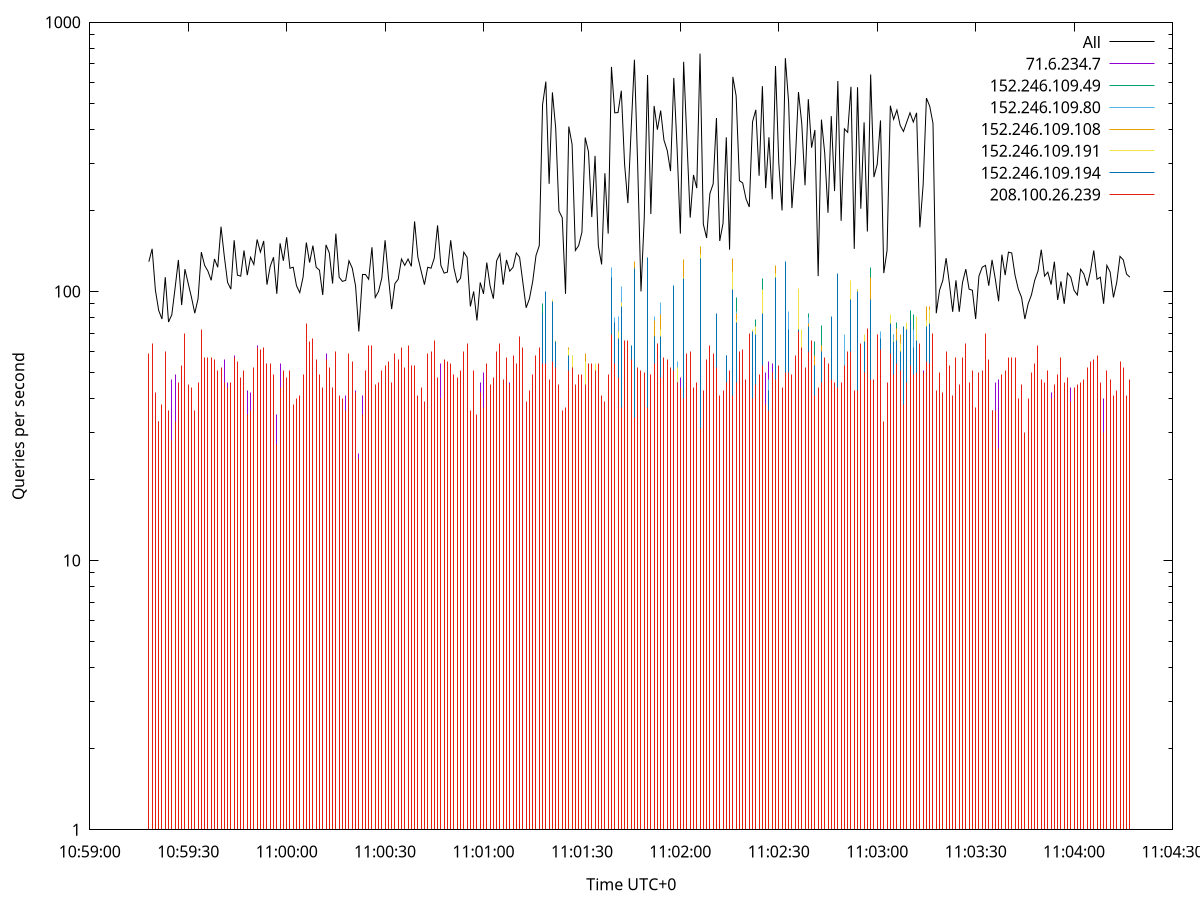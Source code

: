 set terminal pngcairo size 1024,768
set output 'Sun Jan 28 17:54:18 2024.png'
set ylabel 'Queries per second'
set xlabel 'Time UTC+0'
set xdata time
set timefmt "%s"
set log y
plot \
'-' using 1:2 linecolor 0 linetype 2 with lines title 'All', \
'-' using 1:2 linecolor 1 linetype 3 with impulses title "71.6.234.7", \
'-' using 1:2 linecolor 2 linetype 3 with impulses title "152.246.109.49", \
'-' using 1:2 linecolor 3 linetype 3 with impulses title "152.246.109.80", \
'-' using 1:2 linecolor 4 linetype 3 with impulses title "152.246.109.108", \
'-' using 1:2 linecolor 5 linetype 3 with impulses title "152.246.109.191", \
'-' using 1:2 linecolor 6 linetype 3 with impulses title "152.246.109.194", \
'-' using 1:2 linecolor 7 linetype 3 with impulses title "208.100.26.239"
1706439558 129
1706439559 144
1706439560 101
1706439561 85
1706439562 79
1706439563 113
1706439564 77
1706439565 82
1706439566 103
1706439567 131
1706439568 89
1706439569 121
1706439570 107
1706439571 95
1706439572 83
1706439573 94
1706439574 140
1706439575 125
1706439576 119
1706439577 110
1706439578 132
1706439579 123
1706439580 174
1706439581 135
1706439582 108
1706439583 102
1706439584 155
1706439585 115
1706439586 114
1706439587 142
1706439588 115
1706439589 134
1706439590 126
1706439591 156
1706439592 140
1706439593 154
1706439594 106
1706439595 124
1706439596 134
1706439597 98
1706439598 151
1706439599 130
1706439600 159
1706439601 122
1706439602 123
1706439603 105
1706439604 99
1706439605 113
1706439606 152
1706439607 128
1706439608 148
1706439609 123
1706439610 120
1706439611 97
1706439612 149
1706439613 139
1706439614 107
1706439615 164
1706439616 113
1706439617 109
1706439618 110
1706439619 130
1706439620 122
1706439621 105
1706439622 71
1706439623 116
1706439624 116
1706439625 111
1706439626 146
1706439627 95
1706439628 100
1706439629 112
1706439630 155
1706439631 114
1706439632 86
1706439633 107
1706439634 111
1706439635 132
1706439636 125
1706439637 132
1706439638 124
1706439639 182
1706439640 134
1706439641 119
1706439642 106
1706439643 123
1706439644 122
1706439645 133
1706439646 176
1706439647 125
1706439648 117
1706439649 118
1706439650 155
1706439651 122
1706439652 108
1706439653 112
1706439654 140
1706439655 134
1706439656 88
1706439657 100
1706439658 78
1706439659 108
1706439660 98
1706439661 128
1706439662 105
1706439663 94
1706439664 130
1706439665 138
1706439666 106
1706439667 131
1706439668 119
1706439669 123
1706439670 139
1706439671 134
1706439672 108
1706439673 87
1706439674 94
1706439675 109
1706439676 136
1706439677 148
1706439678 494
1706439679 602
1706439680 251
1706439681 549
1706439682 405
1706439683 199
1706439684 188
1706439685 98
1706439686 410
1706439687 352
1706439688 142
1706439689 148
1706439690 166
1706439691 373
1706439692 330
1706439693 189
1706439694 319
1706439695 148
1706439696 126
1706439697 275
1706439698 164
1706439699 683
1706439700 461
1706439701 462
1706439702 557
1706439703 297
1706439704 213
1706439705 400
1706439706 726
1706439707 292
1706439708 100
1706439709 188
1706439710 637
1706439711 194
1706439712 489
1706439713 399
1706439714 470
1706439715 365
1706439716 334
1706439717 280
1706439718 621
1706439719 341
1706439720 164
1706439721 713
1706439722 363
1706439723 188
1706439724 271
1706439725 242
1706439726 765
1706439727 178
1706439728 158
1706439729 231
1706439730 251
1706439731 441
1706439732 154
1706439733 179
1706439734 374
1706439735 143
1706439736 627
1706439737 533
1706439738 258
1706439739 253
1706439740 221
1706439741 206
1706439742 427
1706439743 473
1706439744 269
1706439745 579
1706439746 242
1706439747 374
1706439748 220
1706439749 688
1706439750 300
1706439751 200
1706439752 736
1706439753 504
1706439754 204
1706439755 298
1706439756 551
1706439757 421
1706439758 248
1706439759 518
1706439760 342
1706439761 398
1706439762 114
1706439763 435
1706439764 326
1706439765 196
1706439766 448
1706439767 236
1706439768 605
1706439769 183
1706439770 402
1706439771 390
1706439772 576
1706439773 144
1706439774 574
1706439775 203
1706439776 425
1706439777 167
1706439778 640
1706439779 266
1706439780 297
1706439781 432
1706439782 117
1706439783 142
1706439784 490
1706439785 436
1706439786 472
1706439787 414
1706439788 393
1706439789 426
1706439790 461
1706439791 426
1706439792 461
1706439793 173
1706439794 249
1706439795 523
1706439796 488
1706439797 421
1706439798 83
1706439799 101
1706439800 110
1706439801 133
1706439802 107
1706439803 84
1706439804 110
1706439805 84
1706439806 108
1706439807 121
1706439808 102
1706439809 101
1706439810 79
1706439811 114
1706439812 123
1706439813 125
1706439814 105
1706439815 131
1706439816 111
1706439817 92
1706439818 137
1706439819 115
1706439820 140
1706439821 139
1706439822 115
1706439823 102
1706439824 95
1706439825 79
1706439826 90
1706439827 97
1706439828 110
1706439829 119
1706439830 143
1706439831 114
1706439832 118
1706439833 106
1706439834 129
1706439835 93
1706439836 109
1706439837 90
1706439838 117
1706439839 113
1706439840 101
1706439841 97
1706439842 121
1706439843 116
1706439844 105
1706439845 119
1706439846 142
1706439847 111
1706439848 113
1706439849 90
1706439850 125
1706439851 118
1706439852 95
1706439853 108
1706439854 135
1706439855 131
1706439856 116
1706439857 113

e
1706439558 51
1706439559 41
1706439560 37
1706439561 33
1706439562 16
1706439563 34
1706439564 31
1706439565 47
1706439566 49
1706439567 40
1706439568 23
1706439569 21
1706439570 29
1706439571 32
1706439572 25
1706439573 25
1706439574 35
1706439575 53
1706439576 54
1706439577 39
1706439578 34
1706439579 32
1706439580 46
1706439581 56
1706439582 46
1706439583 42
1706439584 58
1706439585 41
1706439586 37
1706439587 42
1706439588 43
1706439589 42
1706439590 34
1706439591 63
1706439592 49
1706439593 48
1706439594 26
1706439595 15
1706439596 33
1706439597 35
1706439598 54
1706439599 48
1706439600 26
1706439601 32
1706439602 36
1706439603 17
1706439604 22
1706439605 31
1706439606 29
1706439607 34
1706439608 58
1706439609 45
1706439610 21
1706439611 25
1706439612 59
1706439613 45
1706439614 38
1706439615 32
1706439616 22
1706439617 38
1706439618 41
1706439619 42
1706439620 45
1706439621 43
1706439622 25
1706439623 41
1706439624 41
1706439625 35
1706439626 51
1706439627 27
1706439628 30
1706439629 34
1706439630 46
1706439631 31
1706439632 28
1706439633 22
1706439634 29
1706439635 47
1706439636 45
1706439637 49
1706439638 44
1706439639 44
1706439640 25
1706439641 35
1706439642 30
1706439643 39
1706439644 46
1706439645 29
1706439646 38
1706439647 54
1706439648 43
1706439649 35
1706439650 39
1706439651 45
1706439652 43
1706439653 43
1706439654 46
1706439655 48
1706439656 31
1706439657 33
1706439658 28
1706439659 46
1706439660 50
1706439661 30
1706439662 37
1706439663 30
1706439664 45
1706439665 42
1706439666 37
1706439667 44
1706439668 46
1706439669 36
1706439670 47
1706439671 54
1706439672 25
1706439673 27
1706439674 19
1706439675 41
1706439676 48
1706439677 36
1706439678 46
1706439679 42
1706439680 41
1706439681 46
1706439682 35
1706439683 41
1706439684 28
1706439685 33
1706439686 21
1706439687 20
1706439688 18
1706439689 41
1706439690 47
1706439691 45
1706439692 36
1706439693 29
1706439694 38
1706439695 40
1706439696 38
1706439697 29
1706439698 32
1706439699 27
1706439700 35
1706439701 34
1706439702 38
1706439703 41
1706439704 40
1706439705 37
1706439706 52
1706439707 30
1706439708 22
1706439709 36
1706439710 28
1706439711 46
1706439712 41
1706439713 37
1706439714 36
1706439715 46
1706439716 39
1706439717 42
1706439718 44
1706439719 26
1706439720 48
1706439721 37
1706439722 42
1706439723 38
1706439724 38
1706439725 39
1706439726 46
1706439727 35
1706439728 41
1706439729 32
1706439730 36
1706439731 22
1706439732 34
1706439733 36
1706439734 45
1706439735 27
1706439736 17
1706439737 37
1706439738 42
1706439739 54
1706439740 41
1706439741 31
1706439742 48
1706439743 35
1706439744 34
1706439745 43
1706439746 50
1706439747 55
1706439748 54
1706439749 44
1706439750 32
1706439751 32
1706439752 47
1706439753 45
1706439754 36
1706439755 39
1706439756 31
1706439757 39
1706439758 34
1706439759 39
1706439760 21
1706439761 56
1706439762 36
1706439763 57
1706439764 53
1706439765 33
1706439766 26
1706439767 32
1706439768 28
1706439769 27
1706439770 33
1706439771 26
1706439772 27
1706439773 38
1706439774 35
1706439775 27
1706439776 24
1706439777 29
1706439778 34
1706439779 46
1706439780 51
1706439781 42
1706439782 31
1706439783 30
1706439784 51
1706439785 34
1706439786 32
1706439787 21
1706439788 19
1706439789 28
1706439790 25
1706439791 35
1706439792 34
1706439793 63
1706439794 51
1706439795 43
1706439796 25
1706439797 38
1706439798 27
1706439799 22
1706439800 39
1706439801 56
1706439802 38
1706439803 36
1706439804 43
1706439805 30
1706439806 40
1706439807 42
1706439808 44
1706439809 42
1706439810 30
1706439811 33
1706439812 50
1706439813 35
1706439814 34
1706439815 36
1706439816 46
1706439817 47
1706439818 47
1706439819 41
1706439820 44
1706439821 48
1706439822 42
1706439823 35
1706439824 27
1706439825 25
1706439826 35
1706439827 33
1706439828 50
1706439829 40
1706439830 46
1706439831 34
1706439832 33
1706439833 42
1706439834 43
1706439835 31
1706439836 34
1706439837 37
1706439838 34
1706439839 44
1706439840 26
1706439841 31
1706439842 38
1706439843 41
1706439844 41
1706439845 29
1706439846 24
1706439847 36
1706439848 34
1706439849 40
1706439850 44
1706439851 43
1706439852 22
1706439853 30
1706439854 51
1706439855 44
1706439856 34
1706439857 33

e
1706439678 90
1706439679 99
1706439680 29
1706439681 78
1706439682 49
1706439683 16
1706439684 15
1706439685 1
1706439686 53
1706439687 37
1706439688 9
1706439689 5
1706439690 3
1706439691 43
1706439692 41
1706439693 15
1706439694 29
1706439695 8
1706439696 4
1706439697 35
1706439698 9
1706439699 103
1706439700 59
1706439701 68
1706439702 98
1706439703 33
1706439704 17
1706439705 58
1706439706 120
1706439707 32
1706439708 2
1706439709 18
1706439710 105
1706439711 9
1706439712 70
1706439713 46
1706439714 52
1706439715 55
1706439716 48
1706439717 35
1706439718 104
1706439719 47
1706439720 8
1706439721 123
1706439722 50
1706439723 3
1706439724 32
1706439725 30
1706439726 113
1706439727 10
1706439728 5
1706439729 13
1706439730 20
1706439731 70
1706439732 8
1706439733 10
1706439734 48
1706439735 5
1706439736 92
1706439737 95
1706439738 25
1706439739 27
1706439740 29
1706439741 24
1706439742 67
1706439743 79
1706439744 36
1706439745 112
1706439746 25
1706439747 37
1706439748 17
1706439749 110
1706439750 36
1706439751 22
1706439752 121
1706439753 76
1706439754 14
1706439755 30
1706439756 89
1706439757 53
1706439758 25
1706439759 83
1706439760 48
1706439761 65
1706439762 2
1706439763 75
1706439764 35
1706439765 14
1706439766 72
1706439767 31
1706439768 110
1706439769 11
1706439770 59
1706439771 53
1706439772 107
1706439773 13
1706439774 102
1706439775 13
1706439776 65
1706439777 16
1706439778 123
1706439779 37
1706439780 29
1706439781 56
1706439782 11
1706439783 9
1706439784 62
1706439785 69
1706439786 77
1706439787 66
1706439788 69
1706439789 64
1706439790 85
1706439791 82
1706439792 66
1706439793 11
1706439794 20
1706439795 78
1706439796 82
1706439797 57
1706439798 1

e
1706439678 60
1706439679 99
1706439680 24
1706439681 77
1706439682 59
1706439683 17
1706439684 20
1706439686 59
1706439687 58
1706439688 11
1706439689 7
1706439690 2
1706439691 49
1706439692 38
1706439693 21
1706439694 43
1706439695 6
1706439696 6
1706439697 35
1706439698 10
1706439699 123
1706439700 80
1706439701 81
1706439702 104
1706439703 37
1706439704 13
1706439705 51
1706439706 121
1706439707 28
1706439708 2
1706439709 18
1706439710 113
1706439711 9
1706439712 81
1706439713 49
1706439714 91
1706439715 42
1706439716 47
1706439717 33
1706439718 95
1706439719 55
1706439720 9
1706439721 119
1706439722 37
1706439723 8
1706439724 30
1706439725 23
1706439726 125
1706439727 12
1706439728 2
1706439729 14
1706439730 15
1706439731 61
1706439732 8
1706439733 8
1706439734 58
1706439735 10
1706439736 95
1706439737 84
1706439738 23
1706439739 21
1706439740 18
1706439741 23
1706439742 45
1706439743 74
1706439744 38
1706439745 69
1706439746 30
1706439747 47
1706439748 20
1706439749 94
1706439750 30
1706439751 22
1706439752 100
1706439753 84
1706439754 14
1706439755 41
1706439756 81
1706439757 46
1706439758 32
1706439759 80
1706439760 43
1706439761 55
1706439763 54
1706439764 35
1706439765 19
1706439766 70
1706439767 25
1706439768 104
1706439769 19
1706439770 69
1706439771 51
1706439772 80
1706439773 13
1706439774 79
1706439775 14
1706439776 68
1706439777 10
1706439778 93
1706439779 31
1706439780 34
1706439781 71
1706439782 7
1706439783 6
1706439784 64
1706439785 69
1706439786 72
1706439787 56
1706439788 66
1706439789 57
1706439790 71
1706439791 72
1706439792 73
1706439793 8
1706439794 33
1706439795 84
1706439796 63
1706439797 55

e
1706439678 62
1706439679 96
1706439680 23
1706439681 80
1706439682 60
1706439683 17
1706439684 18
1706439685 1
1706439686 62
1706439687 48
1706439688 18
1706439689 6
1706439690 2
1706439691 59
1706439692 30
1706439693 14
1706439694 42
1706439695 1
1706439696 2
1706439697 24
1706439698 16
1706439699 112
1706439700 65
1706439701 71
1706439702 81
1706439703 30
1706439704 10
1706439705 53
1706439706 129
1706439707 25
1706439708 2
1706439709 14
1706439710 89
1706439711 20
1706439712 78
1706439713 50
1706439714 82
1706439715 51
1706439716 40
1706439717 31
1706439718 86
1706439719 46
1706439720 12
1706439721 131
1706439722 49
1706439723 10
1706439724 37
1706439725 22
1706439726 147
1706439727 12
1706439728 1
1706439729 23
1706439730 26
1706439731 72
1706439732 5
1706439733 11
1706439734 49
1706439735 5
1706439736 132
1706439737 83
1706439738 18
1706439739 27
1706439740 17
1706439741 17
1706439742 49
1706439743 72
1706439744 35
1706439745 80
1706439746 16
1706439747 42
1706439748 22
1706439749 125
1706439750 39
1706439751 18
1706439752 124
1706439753 70
1706439754 18
1706439755 31
1706439756 75
1706439757 50
1706439758 32
1706439759 76
1706439760 40
1706439761 58
1706439762 3
1706439763 63
1706439764 38
1706439765 13
1706439766 73
1706439767 30
1706439768 90
1706439769 15
1706439770 49
1706439771 56
1706439772 93
1706439773 10
1706439774 102
1706439775 17
1706439776 68
1706439777 11
1706439778 113
1706439779 29
1706439780 25
1706439781 51
1706439782 6
1706439783 5
1706439784 62
1706439785 57
1706439786 73
1706439787 69
1706439788 66
1706439789 70
1706439790 71
1706439791 58
1706439792 74
1706439793 7
1706439794 21
1706439795 88
1706439796 88
1706439797 61

e
1706439678 81
1706439679 90
1706439680 25
1706439681 93
1706439682 66
1706439683 15
1706439684 24
1706439685 3
1706439686 61
1706439687 58
1706439688 10
1706439689 6
1706439690 2
1706439691 55
1706439692 42
1706439693 20
1706439694 54
1706439695 8
1706439696 1
1706439697 37
1706439698 18
1706439699 104
1706439700 64
1706439701 71
1706439702 91
1706439703 23
1706439704 9
1706439705 55
1706439706 105
1706439707 30
1706439709 21
1706439710 106
1706439711 14
1706439712 65
1706439713 63
1706439714 72
1706439715 42
1706439716 45
1706439717 34
1706439718 103
1706439719 52
1706439720 14
1706439721 113
1706439722 43
1706439723 8
1706439724 35
1706439725 24
1706439726 137
1706439727 13
1706439729 21
1706439730 27
1706439731 56
1706439732 5
1706439733 18
1706439734 47
1706439735 12
1706439736 119
1706439737 79
1706439738 16
1706439739 20
1706439740 20
1706439741 10
1706439742 72
1706439743 74
1706439744 22
1706439745 102
1706439746 25
1706439747 39
1706439748 13
1706439749 117
1706439750 46
1706439751 16
1706439752 126
1706439753 65
1706439754 15
1706439755 36
1706439756 103
1706439757 72
1706439758 20
1706439759 72
1706439760 39
1706439761 48
1706439762 2
1706439763 56
1706439764 36
1706439765 18
1706439766 55
1706439767 29
1706439768 95
1706439769 11
1706439770 49
1706439771 57
1706439772 110
1706439773 5
1706439774 102
1706439775 26
1706439776 69
1706439777 11
1706439778 87
1706439779 20
1706439780 21
1706439781 59
1706439782 1
1706439783 6
1706439784 82
1706439785 66
1706439786 63
1706439787 64
1706439788 50
1706439789 77
1706439790 64
1706439791 48
1706439792 81
1706439793 7
1706439794 19
1706439795 78
1706439796 86
1706439797 53
1706439798 1

e
1706439678 83
1706439679 100
1706439680 22
1706439681 92
1706439682 65
1706439683 19
1706439684 24
1706439685 2
1706439686 58
1706439687 50
1706439688 13
1706439689 4
1706439690 2
1706439691 36
1706439692 37
1706439693 24
1706439694 38
1706439695 8
1706439696 2
1706439697 32
1706439698 13
1706439699 113
1706439700 77
1706439701 67
1706439702 88
1706439703 41
1706439704 13
1706439705 63
1706439706 122
1706439707 30
1706439709 24
1706439710 134
1706439711 15
1706439712 68
1706439713 57
1706439714 68
1706439715 56
1706439716 40
1706439717 43
1706439718 105
1706439719 46
1706439720 5
1706439721 112
1706439722 55
1706439723 7
1706439724 30
1706439725 19
1706439726 133
1706439727 8
1706439728 2
1706439729 29
1706439730 24
1706439731 83
1706439732 4
1706439733 10
1706439734 58
1706439735 6
1706439736 102
1706439737 77
1706439738 24
1706439739 27
1706439740 17
1706439741 10
1706439742 71
1706439743 69
1706439744 33
1706439745 83
1706439746 14
1706439747 43
1706439748 27
1706439749 113
1706439750 46
1706439751 22
1706439752 129
1706439753 72
1706439754 14
1706439755 35
1706439756 72
1706439757 58
1706439758 28
1706439759 74
1706439760 45
1706439761 53
1706439762 2
1706439763 60
1706439764 36
1706439765 13
1706439766 81
1706439767 25
1706439768 117
1706439769 11
1706439770 51
1706439771 55
1706439772 93
1706439773 6
1706439774 100
1706439775 24
1706439776 65
1706439777 6
1706439778 93
1706439779 23
1706439780 19
1706439781 67
1706439782 3
1706439783 8
1706439784 76
1706439785 65
1706439786 66
1706439787 60
1706439788 74
1706439789 72
1706439790 79
1706439791 62
1706439792 66
1706439793 8
1706439794 25
1706439795 74
1706439796 76
1706439797 59

e
1706439558 59
1706439559 64
1706439560 42
1706439561 33
1706439562 38
1706439563 60
1706439564 36
1706439565 28
1706439566 33
1706439567 46
1706439568 53
1706439569 70
1706439570 45
1706439571 44
1706439572 36
1706439573 46
1706439574 72
1706439575 57
1706439576 57
1706439577 57
1706439578 56
1706439579 51
1706439580 52
1706439581 46
1706439582 44
1706439583 46
1706439584 57
1706439585 55
1706439586 48
1706439587 51
1706439588 35
1706439589 36
1706439590 52
1706439591 62
1706439592 61
1706439593 62
1706439594 54
1706439595 54
1706439596 49
1706439597 27
1706439598 44
1706439599 51
1706439600 48
1706439601 51
1706439602 38
1706439603 40
1706439604 41
1706439605 49
1706439606 76
1706439607 65
1706439608 67
1706439609 56
1706439610 49
1706439611 44
1706439612 56
1706439613 52
1706439614 44
1706439615 60
1706439616 41
1706439617 40
1706439618 36
1706439619 59
1706439620 55
1706439621 42
1706439622 24
1706439623 35
1706439624 51
1706439625 63
1706439626 63
1706439627 45
1706439628 46
1706439629 51
1706439630 53
1706439631 55
1706439632 46
1706439633 59
1706439634 56
1706439635 62
1706439636 52
1706439637 63
1706439638 53
1706439639 53
1706439640 41
1706439641 44
1706439642 39
1706439643 59
1706439644 60
1706439645 66
1706439646 48
1706439647 40
1706439648 56
1706439649 55
1706439650 54
1706439651 49
1706439652 48
1706439653 51
1706439654 60
1706439655 64
1706439656 36
1706439657 51
1706439658 35
1706439659 42
1706439660 37
1706439661 54
1706439662 45
1706439663 48
1706439664 60
1706439665 64
1706439666 47
1706439667 57
1706439668 45
1706439669 58
1706439670 54
1706439671 68
1706439672 62
1706439673 39
1706439674 43
1706439675 49
1706439676 58
1706439677 62
1706439678 54
1706439679 54
1706439680 47
1706439681 55
1706439682 52
1706439683 45
1706439684 36
1706439685 37
1706439686 51
1706439687 52
1706439688 45
1706439689 49
1706439690 49
1706439691 45
1706439692 54
1706439693 54
1706439694 51
1706439695 54
1706439696 41
1706439697 39
1706439698 49
1706439699 69
1706439700 54
1706439701 48
1706439702 37
1706439703 66
1706439704 66
1706439705 56
1706439706 34
1706439707 52
1706439708 51
1706439709 50
1706439710 37
1706439711 49
1706439712 54
1706439713 64
1706439714 48
1706439715 57
1706439716 56
1706439717 52
1706439718 51
1706439719 46
1706439720 44
1706439721 40
1706439722 59
1706439723 60
1706439724 44
1706439725 46
1706439726 31
1706439727 43
1706439728 56
1706439729 63
1706439730 59
1706439731 52
1706439732 41
1706439733 43
1706439734 46
1706439735 51
1706439736 41
1706439737 46
1706439738 60
1706439739 61
1706439740 47
1706439741 70
1706439742 40
1706439743 45
1706439744 49
1706439745 53
1706439746 38
1706439747 36
1706439748 50
1706439749 47
1706439750 53
1706439751 44
1706439752 50
1706439753 50
1706439754 49
1706439755 58
1706439756 71
1706439757 62
1706439758 52
1706439759 60
1706439760 66
1706439761 41
1706439762 44
1706439763 46
1706439764 57
1706439765 54
1706439766 47
1706439767 46
1706439768 44
1706439769 46
1706439770 53
1706439771 60
1706439772 60
1706439773 43
1706439774 43
1706439775 64
1706439776 50
1706439777 73
1706439778 47
1706439779 47
1706439780 69
1706439781 61
1706439782 33
1706439783 46
1706439784 59
1706439785 49
1706439786 54
1706439787 51
1706439788 38
1706439789 46
1706439790 53
1706439791 49
1706439792 50
1706439793 64
1706439794 50
1706439795 55
1706439796 54
1706439797 70
1706439798 43
1706439799 50
1706439800 42
1706439801 60
1706439802 53
1706439803 41
1706439804 57
1706439805 45
1706439806 57
1706439807 64
1706439808 46
1706439809 51
1706439810 37
1706439811 50
1706439812 51
1706439813 70
1706439814 56
1706439815 36
1706439816 36
1706439817 26
1706439818 49
1706439819 51
1706439820 57
1706439821 57
1706439822 57
1706439823 40
1706439824 45
1706439825 30
1706439826 40
1706439827 50
1706439828 54
1706439829 63
1706439830 47
1706439831 46
1706439832 51
1706439833 40
1706439834 45
1706439835 49
1706439836 57
1706439837 46
1706439838 48
1706439839 39
1706439840 44
1706439841 45
1706439842 46
1706439843 47
1706439844 52
1706439845 55
1706439846 56
1706439847 58
1706439848 46
1706439849 30
1706439850 51
1706439851 47
1706439852 41
1706439853 43
1706439854 55
1706439855 52
1706439856 41
1706439857 47

e
